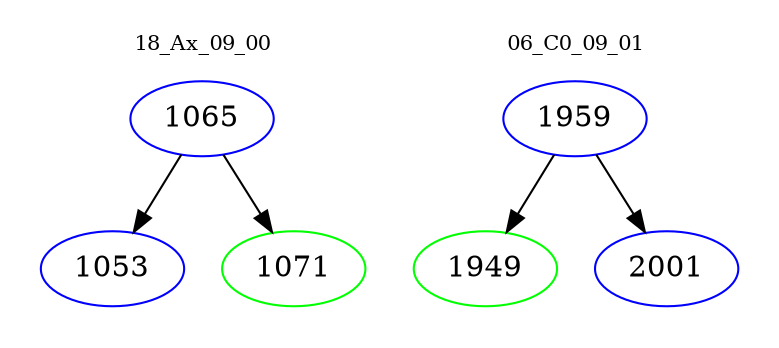 digraph{
subgraph cluster_0 {
color = white
label = "18_Ax_09_00";
fontsize=10;
T0_1065 [label="1065", color="blue"]
T0_1065 -> T0_1053 [color="black"]
T0_1053 [label="1053", color="blue"]
T0_1065 -> T0_1071 [color="black"]
T0_1071 [label="1071", color="green"]
}
subgraph cluster_1 {
color = white
label = "06_C0_09_01";
fontsize=10;
T1_1959 [label="1959", color="blue"]
T1_1959 -> T1_1949 [color="black"]
T1_1949 [label="1949", color="green"]
T1_1959 -> T1_2001 [color="black"]
T1_2001 [label="2001", color="blue"]
}
}
